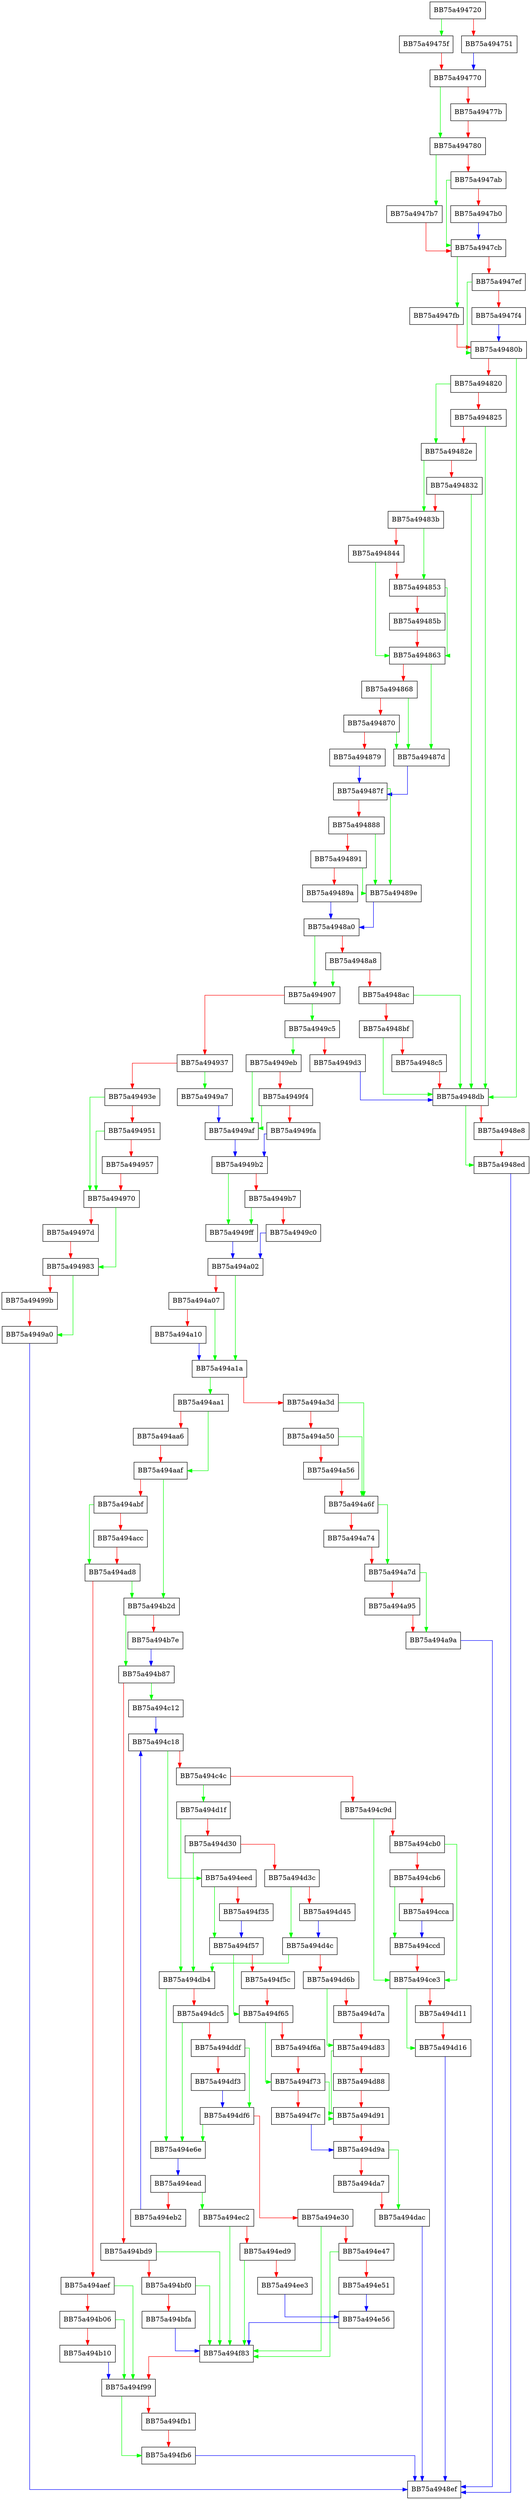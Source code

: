 digraph DoDSSQuery {
  node [shape="box"];
  graph [splines=ortho];
  BB75a494720 -> BB75a49475f [color="green"];
  BB75a494720 -> BB75a494751 [color="red"];
  BB75a494751 -> BB75a494770 [color="blue"];
  BB75a49475f -> BB75a494770 [color="red"];
  BB75a494770 -> BB75a494780 [color="green"];
  BB75a494770 -> BB75a49477b [color="red"];
  BB75a49477b -> BB75a494780 [color="red"];
  BB75a494780 -> BB75a4947b7 [color="green"];
  BB75a494780 -> BB75a4947ab [color="red"];
  BB75a4947ab -> BB75a4947cb [color="green"];
  BB75a4947ab -> BB75a4947b0 [color="red"];
  BB75a4947b0 -> BB75a4947cb [color="blue"];
  BB75a4947b7 -> BB75a4947cb [color="red"];
  BB75a4947cb -> BB75a4947fb [color="green"];
  BB75a4947cb -> BB75a4947ef [color="red"];
  BB75a4947ef -> BB75a49480b [color="green"];
  BB75a4947ef -> BB75a4947f4 [color="red"];
  BB75a4947f4 -> BB75a49480b [color="blue"];
  BB75a4947fb -> BB75a49480b [color="red"];
  BB75a49480b -> BB75a4948db [color="green"];
  BB75a49480b -> BB75a494820 [color="red"];
  BB75a494820 -> BB75a49482e [color="green"];
  BB75a494820 -> BB75a494825 [color="red"];
  BB75a494825 -> BB75a4948db [color="green"];
  BB75a494825 -> BB75a49482e [color="red"];
  BB75a49482e -> BB75a49483b [color="green"];
  BB75a49482e -> BB75a494832 [color="red"];
  BB75a494832 -> BB75a4948db [color="green"];
  BB75a494832 -> BB75a49483b [color="red"];
  BB75a49483b -> BB75a494853 [color="green"];
  BB75a49483b -> BB75a494844 [color="red"];
  BB75a494844 -> BB75a494863 [color="green"];
  BB75a494844 -> BB75a494853 [color="red"];
  BB75a494853 -> BB75a494863 [color="green"];
  BB75a494853 -> BB75a49485b [color="red"];
  BB75a49485b -> BB75a494863 [color="red"];
  BB75a494863 -> BB75a49487d [color="green"];
  BB75a494863 -> BB75a494868 [color="red"];
  BB75a494868 -> BB75a49487d [color="green"];
  BB75a494868 -> BB75a494870 [color="red"];
  BB75a494870 -> BB75a49487d [color="green"];
  BB75a494870 -> BB75a494879 [color="red"];
  BB75a494879 -> BB75a49487f [color="blue"];
  BB75a49487d -> BB75a49487f [color="blue"];
  BB75a49487f -> BB75a49489e [color="green"];
  BB75a49487f -> BB75a494888 [color="red"];
  BB75a494888 -> BB75a49489e [color="green"];
  BB75a494888 -> BB75a494891 [color="red"];
  BB75a494891 -> BB75a49489e [color="green"];
  BB75a494891 -> BB75a49489a [color="red"];
  BB75a49489a -> BB75a4948a0 [color="blue"];
  BB75a49489e -> BB75a4948a0 [color="blue"];
  BB75a4948a0 -> BB75a494907 [color="green"];
  BB75a4948a0 -> BB75a4948a8 [color="red"];
  BB75a4948a8 -> BB75a494907 [color="green"];
  BB75a4948a8 -> BB75a4948ac [color="red"];
  BB75a4948ac -> BB75a4948db [color="green"];
  BB75a4948ac -> BB75a4948bf [color="red"];
  BB75a4948bf -> BB75a4948db [color="green"];
  BB75a4948bf -> BB75a4948c5 [color="red"];
  BB75a4948c5 -> BB75a4948db [color="red"];
  BB75a4948db -> BB75a4948ed [color="green"];
  BB75a4948db -> BB75a4948e8 [color="red"];
  BB75a4948e8 -> BB75a4948ed [color="red"];
  BB75a4948ed -> BB75a4948ef [color="blue"];
  BB75a494907 -> BB75a4949c5 [color="green"];
  BB75a494907 -> BB75a494937 [color="red"];
  BB75a494937 -> BB75a4949a7 [color="green"];
  BB75a494937 -> BB75a49493e [color="red"];
  BB75a49493e -> BB75a494970 [color="green"];
  BB75a49493e -> BB75a494951 [color="red"];
  BB75a494951 -> BB75a494970 [color="green"];
  BB75a494951 -> BB75a494957 [color="red"];
  BB75a494957 -> BB75a494970 [color="red"];
  BB75a494970 -> BB75a494983 [color="green"];
  BB75a494970 -> BB75a49497d [color="red"];
  BB75a49497d -> BB75a494983 [color="red"];
  BB75a494983 -> BB75a4949a0 [color="green"];
  BB75a494983 -> BB75a49499b [color="red"];
  BB75a49499b -> BB75a4949a0 [color="red"];
  BB75a4949a0 -> BB75a4948ef [color="blue"];
  BB75a4949a7 -> BB75a4949af [color="blue"];
  BB75a4949af -> BB75a4949b2 [color="blue"];
  BB75a4949b2 -> BB75a4949ff [color="green"];
  BB75a4949b2 -> BB75a4949b7 [color="red"];
  BB75a4949b7 -> BB75a4949ff [color="green"];
  BB75a4949b7 -> BB75a4949c0 [color="red"];
  BB75a4949c0 -> BB75a494a02 [color="blue"];
  BB75a4949c5 -> BB75a4949eb [color="green"];
  BB75a4949c5 -> BB75a4949d3 [color="red"];
  BB75a4949d3 -> BB75a4948db [color="blue"];
  BB75a4949eb -> BB75a4949af [color="green"];
  BB75a4949eb -> BB75a4949f4 [color="red"];
  BB75a4949f4 -> BB75a4949af [color="green"];
  BB75a4949f4 -> BB75a4949fa [color="red"];
  BB75a4949fa -> BB75a4949b2 [color="blue"];
  BB75a4949ff -> BB75a494a02 [color="blue"];
  BB75a494a02 -> BB75a494a1a [color="green"];
  BB75a494a02 -> BB75a494a07 [color="red"];
  BB75a494a07 -> BB75a494a1a [color="green"];
  BB75a494a07 -> BB75a494a10 [color="red"];
  BB75a494a10 -> BB75a494a1a [color="blue"];
  BB75a494a1a -> BB75a494aa1 [color="green"];
  BB75a494a1a -> BB75a494a3d [color="red"];
  BB75a494a3d -> BB75a494a6f [color="green"];
  BB75a494a3d -> BB75a494a50 [color="red"];
  BB75a494a50 -> BB75a494a6f [color="green"];
  BB75a494a50 -> BB75a494a56 [color="red"];
  BB75a494a56 -> BB75a494a6f [color="red"];
  BB75a494a6f -> BB75a494a7d [color="green"];
  BB75a494a6f -> BB75a494a74 [color="red"];
  BB75a494a74 -> BB75a494a7d [color="red"];
  BB75a494a7d -> BB75a494a9a [color="green"];
  BB75a494a7d -> BB75a494a95 [color="red"];
  BB75a494a95 -> BB75a494a9a [color="red"];
  BB75a494a9a -> BB75a4948ef [color="blue"];
  BB75a494aa1 -> BB75a494aaf [color="green"];
  BB75a494aa1 -> BB75a494aa6 [color="red"];
  BB75a494aa6 -> BB75a494aaf [color="red"];
  BB75a494aaf -> BB75a494b2d [color="green"];
  BB75a494aaf -> BB75a494abf [color="red"];
  BB75a494abf -> BB75a494ad8 [color="green"];
  BB75a494abf -> BB75a494acc [color="red"];
  BB75a494acc -> BB75a494ad8 [color="red"];
  BB75a494ad8 -> BB75a494b2d [color="green"];
  BB75a494ad8 -> BB75a494aef [color="red"];
  BB75a494aef -> BB75a494f99 [color="green"];
  BB75a494aef -> BB75a494b06 [color="red"];
  BB75a494b06 -> BB75a494f99 [color="green"];
  BB75a494b06 -> BB75a494b10 [color="red"];
  BB75a494b10 -> BB75a494f99 [color="blue"];
  BB75a494b2d -> BB75a494b87 [color="green"];
  BB75a494b2d -> BB75a494b7e [color="red"];
  BB75a494b7e -> BB75a494b87 [color="blue"];
  BB75a494b87 -> BB75a494c12 [color="green"];
  BB75a494b87 -> BB75a494bd9 [color="red"];
  BB75a494bd9 -> BB75a494f83 [color="green"];
  BB75a494bd9 -> BB75a494bf0 [color="red"];
  BB75a494bf0 -> BB75a494f83 [color="green"];
  BB75a494bf0 -> BB75a494bfa [color="red"];
  BB75a494bfa -> BB75a494f83 [color="blue"];
  BB75a494c12 -> BB75a494c18 [color="blue"];
  BB75a494c18 -> BB75a494eed [color="green"];
  BB75a494c18 -> BB75a494c4c [color="red"];
  BB75a494c4c -> BB75a494d1f [color="green"];
  BB75a494c4c -> BB75a494c9d [color="red"];
  BB75a494c9d -> BB75a494ce3 [color="green"];
  BB75a494c9d -> BB75a494cb0 [color="red"];
  BB75a494cb0 -> BB75a494ce3 [color="green"];
  BB75a494cb0 -> BB75a494cb6 [color="red"];
  BB75a494cb6 -> BB75a494ccd [color="green"];
  BB75a494cb6 -> BB75a494cca [color="red"];
  BB75a494cca -> BB75a494ccd [color="blue"];
  BB75a494ccd -> BB75a494ce3 [color="red"];
  BB75a494ce3 -> BB75a494d16 [color="green"];
  BB75a494ce3 -> BB75a494d11 [color="red"];
  BB75a494d11 -> BB75a494d16 [color="red"];
  BB75a494d16 -> BB75a4948ef [color="blue"];
  BB75a494d1f -> BB75a494db4 [color="green"];
  BB75a494d1f -> BB75a494d30 [color="red"];
  BB75a494d30 -> BB75a494db4 [color="green"];
  BB75a494d30 -> BB75a494d3c [color="red"];
  BB75a494d3c -> BB75a494d4c [color="green"];
  BB75a494d3c -> BB75a494d45 [color="red"];
  BB75a494d45 -> BB75a494d4c [color="blue"];
  BB75a494d4c -> BB75a494db4 [color="green"];
  BB75a494d4c -> BB75a494d6b [color="red"];
  BB75a494d6b -> BB75a494d83 [color="green"];
  BB75a494d6b -> BB75a494d7a [color="red"];
  BB75a494d7a -> BB75a494d83 [color="red"];
  BB75a494d83 -> BB75a494d91 [color="green"];
  BB75a494d83 -> BB75a494d88 [color="red"];
  BB75a494d88 -> BB75a494d91 [color="red"];
  BB75a494d91 -> BB75a494d9a [color="red"];
  BB75a494d9a -> BB75a494dac [color="green"];
  BB75a494d9a -> BB75a494da7 [color="red"];
  BB75a494da7 -> BB75a494dac [color="red"];
  BB75a494dac -> BB75a4948ef [color="blue"];
  BB75a494db4 -> BB75a494e6e [color="green"];
  BB75a494db4 -> BB75a494dc5 [color="red"];
  BB75a494dc5 -> BB75a494e6e [color="green"];
  BB75a494dc5 -> BB75a494ddf [color="red"];
  BB75a494ddf -> BB75a494df6 [color="green"];
  BB75a494ddf -> BB75a494df3 [color="red"];
  BB75a494df3 -> BB75a494df6 [color="blue"];
  BB75a494df6 -> BB75a494e6e [color="green"];
  BB75a494df6 -> BB75a494e30 [color="red"];
  BB75a494e30 -> BB75a494f83 [color="green"];
  BB75a494e30 -> BB75a494e47 [color="red"];
  BB75a494e47 -> BB75a494f83 [color="green"];
  BB75a494e47 -> BB75a494e51 [color="red"];
  BB75a494e51 -> BB75a494e56 [color="blue"];
  BB75a494e56 -> BB75a494f83 [color="blue"];
  BB75a494e6e -> BB75a494ead [color="blue"];
  BB75a494ead -> BB75a494ec2 [color="green"];
  BB75a494ead -> BB75a494eb2 [color="red"];
  BB75a494eb2 -> BB75a494c18 [color="blue"];
  BB75a494ec2 -> BB75a494f83 [color="green"];
  BB75a494ec2 -> BB75a494ed9 [color="red"];
  BB75a494ed9 -> BB75a494f83 [color="green"];
  BB75a494ed9 -> BB75a494ee3 [color="red"];
  BB75a494ee3 -> BB75a494e56 [color="blue"];
  BB75a494eed -> BB75a494f57 [color="green"];
  BB75a494eed -> BB75a494f35 [color="red"];
  BB75a494f35 -> BB75a494f57 [color="blue"];
  BB75a494f57 -> BB75a494f65 [color="green"];
  BB75a494f57 -> BB75a494f5c [color="red"];
  BB75a494f5c -> BB75a494f65 [color="red"];
  BB75a494f65 -> BB75a494f73 [color="green"];
  BB75a494f65 -> BB75a494f6a [color="red"];
  BB75a494f6a -> BB75a494f73 [color="red"];
  BB75a494f73 -> BB75a494d91 [color="green"];
  BB75a494f73 -> BB75a494f7c [color="red"];
  BB75a494f7c -> BB75a494d9a [color="blue"];
  BB75a494f83 -> BB75a494f99 [color="red"];
  BB75a494f99 -> BB75a494fb6 [color="green"];
  BB75a494f99 -> BB75a494fb1 [color="red"];
  BB75a494fb1 -> BB75a494fb6 [color="red"];
  BB75a494fb6 -> BB75a4948ef [color="blue"];
}